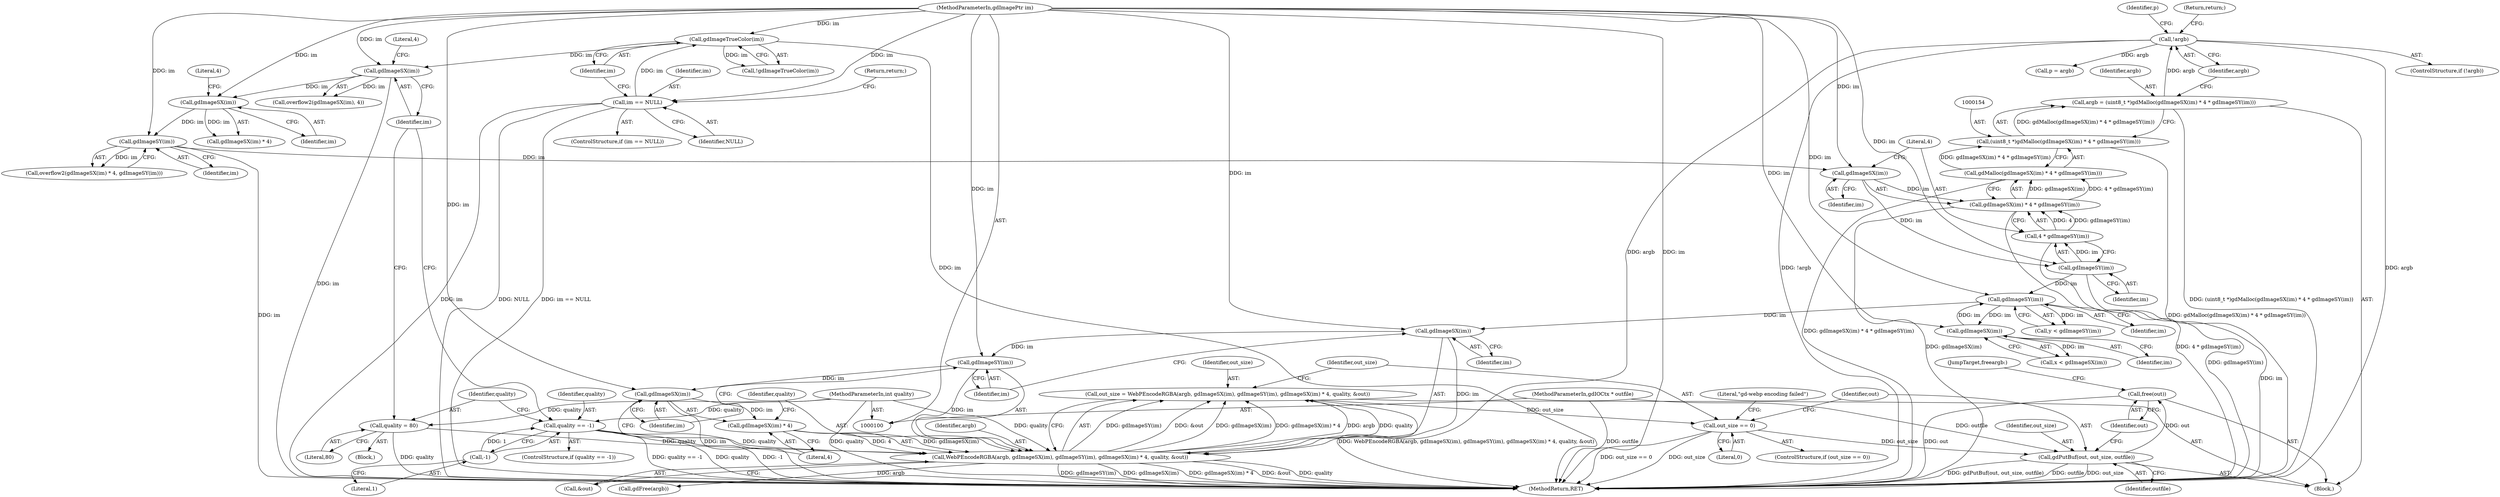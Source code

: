 digraph "0_libgd_40bec0f38f50e8510f5bb71a82f516d46facde03@API" {
"1000279" [label="(Call,free(out))"];
"1000275" [label="(Call,gdPutBuf(out, out_size, outfile))"];
"1000268" [label="(Call,out_size == 0)"];
"1000252" [label="(Call,out_size = WebPEncodeRGBA(argb, gdImageSX(im), gdImageSY(im), gdImageSX(im) * 4, quality, &out))"];
"1000254" [label="(Call,WebPEncodeRGBA(argb, gdImageSX(im), gdImageSY(im), gdImageSX(im) * 4, quality, &out))"];
"1000164" [label="(Call,!argb)"];
"1000151" [label="(Call,argb = (uint8_t *)gdMalloc(gdImageSX(im) * 4 * gdImageSY(im)))"];
"1000153" [label="(Call,(uint8_t *)gdMalloc(gdImageSX(im) * 4 * gdImageSY(im)))"];
"1000155" [label="(Call,gdMalloc(gdImageSX(im) * 4 * gdImageSY(im)))"];
"1000156" [label="(Call,gdImageSX(im) * 4 * gdImageSY(im))"];
"1000157" [label="(Call,gdImageSX(im))"];
"1000147" [label="(Call,gdImageSY(im))"];
"1000144" [label="(Call,gdImageSX(im))"];
"1000136" [label="(Call,gdImageSX(im))"];
"1000119" [label="(Call,gdImageTrueColor(im))"];
"1000112" [label="(Call,im == NULL)"];
"1000101" [label="(MethodParameterIn,gdImagePtr im)"];
"1000159" [label="(Call,4 * gdImageSY(im))"];
"1000161" [label="(Call,gdImageSY(im))"];
"1000260" [label="(Call,gdImageSX(im) * 4)"];
"1000261" [label="(Call,gdImageSX(im))"];
"1000258" [label="(Call,gdImageSY(im))"];
"1000256" [label="(Call,gdImageSX(im))"];
"1000177" [label="(Call,gdImageSY(im))"];
"1000188" [label="(Call,gdImageSX(im))"];
"1000131" [label="(Call,quality = 80)"];
"1000103" [label="(MethodParameterIn,int quality)"];
"1000126" [label="(Call,quality == -1)"];
"1000128" [label="(Call,-1)"];
"1000102" [label="(MethodParameterIn,gdIOCtx * outfile)"];
"1000167" [label="(Return,return;)"];
"1000265" [label="(Call,&out)"];
"1000280" [label="(Identifier,out)"];
"1000273" [label="(Literal,\"gd-webp encoding failed\")"];
"1000276" [label="(Identifier,out)"];
"1000284" [label="(MethodReturn,RET)"];
"1000253" [label="(Identifier,out_size)"];
"1000136" [label="(Call,gdImageSX(im))"];
"1000152" [label="(Identifier,argb)"];
"1000260" [label="(Call,gdImageSX(im) * 4)"];
"1000160" [label="(Literal,4)"];
"1000162" [label="(Identifier,im)"];
"1000133" [label="(Literal,80)"];
"1000269" [label="(Identifier,out_size)"];
"1000101" [label="(MethodParameterIn,gdImagePtr im)"];
"1000275" [label="(Call,gdPutBuf(out, out_size, outfile))"];
"1000111" [label="(ControlStructure,if (im == NULL))"];
"1000148" [label="(Identifier,im)"];
"1000258" [label="(Call,gdImageSY(im))"];
"1000165" [label="(Identifier,argb)"];
"1000118" [label="(Call,!gdImageTrueColor(im))"];
"1000281" [label="(JumpTarget,freeargb:)"];
"1000178" [label="(Identifier,im)"];
"1000125" [label="(ControlStructure,if (quality == -1))"];
"1000163" [label="(ControlStructure,if (!argb))"];
"1000145" [label="(Identifier,im)"];
"1000155" [label="(Call,gdMalloc(gdImageSX(im) * 4 * gdImageSY(im)))"];
"1000114" [label="(Identifier,NULL)"];
"1000120" [label="(Identifier,im)"];
"1000186" [label="(Call,x < gdImageSX(im))"];
"1000132" [label="(Identifier,quality)"];
"1000279" [label="(Call,free(out))"];
"1000113" [label="(Identifier,im)"];
"1000261" [label="(Call,gdImageSX(im))"];
"1000164" [label="(Call,!argb)"];
"1000270" [label="(Literal,0)"];
"1000144" [label="(Call,gdImageSX(im))"];
"1000143" [label="(Call,gdImageSX(im) * 4)"];
"1000147" [label="(Call,gdImageSY(im))"];
"1000177" [label="(Call,gdImageSY(im))"];
"1000156" [label="(Call,gdImageSX(im) * 4 * gdImageSY(im))"];
"1000129" [label="(Literal,1)"];
"1000112" [label="(Call,im == NULL)"];
"1000103" [label="(MethodParameterIn,int quality)"];
"1000126" [label="(Call,quality == -1)"];
"1000119" [label="(Call,gdImageTrueColor(im))"];
"1000277" [label="(Identifier,out_size)"];
"1000267" [label="(ControlStructure,if (out_size == 0))"];
"1000189" [label="(Identifier,im)"];
"1000159" [label="(Call,4 * gdImageSY(im))"];
"1000168" [label="(Call,p = argb)"];
"1000254" [label="(Call,WebPEncodeRGBA(argb, gdImageSX(im), gdImageSY(im), gdImageSX(im) * 4, quality, &out))"];
"1000268" [label="(Call,out_size == 0)"];
"1000278" [label="(Identifier,outfile)"];
"1000104" [label="(Block,)"];
"1000257" [label="(Identifier,im)"];
"1000116" [label="(Return,return;)"];
"1000255" [label="(Identifier,argb)"];
"1000169" [label="(Identifier,p)"];
"1000146" [label="(Literal,4)"];
"1000259" [label="(Identifier,im)"];
"1000158" [label="(Identifier,im)"];
"1000175" [label="(Call,y < gdImageSY(im))"];
"1000157" [label="(Call,gdImageSX(im))"];
"1000153" [label="(Call,(uint8_t *)gdMalloc(gdImageSX(im) * 4 * gdImageSY(im)))"];
"1000263" [label="(Literal,4)"];
"1000262" [label="(Identifier,im)"];
"1000127" [label="(Identifier,quality)"];
"1000161" [label="(Call,gdImageSY(im))"];
"1000188" [label="(Call,gdImageSX(im))"];
"1000256" [label="(Call,gdImageSX(im))"];
"1000282" [label="(Call,gdFree(argb))"];
"1000137" [label="(Identifier,im)"];
"1000135" [label="(Call,overflow2(gdImageSX(im), 4))"];
"1000131" [label="(Call,quality = 80)"];
"1000130" [label="(Block,)"];
"1000142" [label="(Call,overflow2(gdImageSX(im) * 4, gdImageSY(im)))"];
"1000151" [label="(Call,argb = (uint8_t *)gdMalloc(gdImageSX(im) * 4 * gdImageSY(im)))"];
"1000264" [label="(Identifier,quality)"];
"1000138" [label="(Literal,4)"];
"1000102" [label="(MethodParameterIn,gdIOCtx * outfile)"];
"1000128" [label="(Call,-1)"];
"1000252" [label="(Call,out_size = WebPEncodeRGBA(argb, gdImageSX(im), gdImageSY(im), gdImageSX(im) * 4, quality, &out))"];
"1000279" -> "1000104"  [label="AST: "];
"1000279" -> "1000280"  [label="CFG: "];
"1000280" -> "1000279"  [label="AST: "];
"1000281" -> "1000279"  [label="CFG: "];
"1000279" -> "1000284"  [label="DDG: out"];
"1000275" -> "1000279"  [label="DDG: out"];
"1000275" -> "1000104"  [label="AST: "];
"1000275" -> "1000278"  [label="CFG: "];
"1000276" -> "1000275"  [label="AST: "];
"1000277" -> "1000275"  [label="AST: "];
"1000278" -> "1000275"  [label="AST: "];
"1000280" -> "1000275"  [label="CFG: "];
"1000275" -> "1000284"  [label="DDG: gdPutBuf(out, out_size, outfile)"];
"1000275" -> "1000284"  [label="DDG: outfile"];
"1000275" -> "1000284"  [label="DDG: out_size"];
"1000268" -> "1000275"  [label="DDG: out_size"];
"1000102" -> "1000275"  [label="DDG: outfile"];
"1000268" -> "1000267"  [label="AST: "];
"1000268" -> "1000270"  [label="CFG: "];
"1000269" -> "1000268"  [label="AST: "];
"1000270" -> "1000268"  [label="AST: "];
"1000273" -> "1000268"  [label="CFG: "];
"1000276" -> "1000268"  [label="CFG: "];
"1000268" -> "1000284"  [label="DDG: out_size"];
"1000268" -> "1000284"  [label="DDG: out_size == 0"];
"1000252" -> "1000268"  [label="DDG: out_size"];
"1000252" -> "1000104"  [label="AST: "];
"1000252" -> "1000254"  [label="CFG: "];
"1000253" -> "1000252"  [label="AST: "];
"1000254" -> "1000252"  [label="AST: "];
"1000269" -> "1000252"  [label="CFG: "];
"1000252" -> "1000284"  [label="DDG: WebPEncodeRGBA(argb, gdImageSX(im), gdImageSY(im), gdImageSX(im) * 4, quality, &out)"];
"1000254" -> "1000252"  [label="DDG: gdImageSY(im)"];
"1000254" -> "1000252"  [label="DDG: &out"];
"1000254" -> "1000252"  [label="DDG: gdImageSX(im)"];
"1000254" -> "1000252"  [label="DDG: gdImageSX(im) * 4"];
"1000254" -> "1000252"  [label="DDG: argb"];
"1000254" -> "1000252"  [label="DDG: quality"];
"1000254" -> "1000265"  [label="CFG: "];
"1000255" -> "1000254"  [label="AST: "];
"1000256" -> "1000254"  [label="AST: "];
"1000258" -> "1000254"  [label="AST: "];
"1000260" -> "1000254"  [label="AST: "];
"1000264" -> "1000254"  [label="AST: "];
"1000265" -> "1000254"  [label="AST: "];
"1000254" -> "1000284"  [label="DDG: gdImageSX(im) * 4"];
"1000254" -> "1000284"  [label="DDG: &out"];
"1000254" -> "1000284"  [label="DDG: quality"];
"1000254" -> "1000284"  [label="DDG: gdImageSY(im)"];
"1000254" -> "1000284"  [label="DDG: gdImageSX(im)"];
"1000164" -> "1000254"  [label="DDG: argb"];
"1000260" -> "1000254"  [label="DDG: gdImageSX(im)"];
"1000260" -> "1000254"  [label="DDG: 4"];
"1000256" -> "1000254"  [label="DDG: im"];
"1000258" -> "1000254"  [label="DDG: im"];
"1000131" -> "1000254"  [label="DDG: quality"];
"1000126" -> "1000254"  [label="DDG: quality"];
"1000103" -> "1000254"  [label="DDG: quality"];
"1000254" -> "1000282"  [label="DDG: argb"];
"1000164" -> "1000163"  [label="AST: "];
"1000164" -> "1000165"  [label="CFG: "];
"1000165" -> "1000164"  [label="AST: "];
"1000167" -> "1000164"  [label="CFG: "];
"1000169" -> "1000164"  [label="CFG: "];
"1000164" -> "1000284"  [label="DDG: !argb"];
"1000164" -> "1000284"  [label="DDG: argb"];
"1000151" -> "1000164"  [label="DDG: argb"];
"1000164" -> "1000168"  [label="DDG: argb"];
"1000151" -> "1000104"  [label="AST: "];
"1000151" -> "1000153"  [label="CFG: "];
"1000152" -> "1000151"  [label="AST: "];
"1000153" -> "1000151"  [label="AST: "];
"1000165" -> "1000151"  [label="CFG: "];
"1000151" -> "1000284"  [label="DDG: (uint8_t *)gdMalloc(gdImageSX(im) * 4 * gdImageSY(im))"];
"1000153" -> "1000151"  [label="DDG: gdMalloc(gdImageSX(im) * 4 * gdImageSY(im))"];
"1000153" -> "1000155"  [label="CFG: "];
"1000154" -> "1000153"  [label="AST: "];
"1000155" -> "1000153"  [label="AST: "];
"1000153" -> "1000284"  [label="DDG: gdMalloc(gdImageSX(im) * 4 * gdImageSY(im))"];
"1000155" -> "1000153"  [label="DDG: gdImageSX(im) * 4 * gdImageSY(im)"];
"1000155" -> "1000156"  [label="CFG: "];
"1000156" -> "1000155"  [label="AST: "];
"1000155" -> "1000284"  [label="DDG: gdImageSX(im) * 4 * gdImageSY(im)"];
"1000156" -> "1000155"  [label="DDG: gdImageSX(im)"];
"1000156" -> "1000155"  [label="DDG: 4 * gdImageSY(im)"];
"1000156" -> "1000159"  [label="CFG: "];
"1000157" -> "1000156"  [label="AST: "];
"1000159" -> "1000156"  [label="AST: "];
"1000156" -> "1000284"  [label="DDG: gdImageSX(im)"];
"1000156" -> "1000284"  [label="DDG: 4 * gdImageSY(im)"];
"1000157" -> "1000156"  [label="DDG: im"];
"1000159" -> "1000156"  [label="DDG: 4"];
"1000159" -> "1000156"  [label="DDG: gdImageSY(im)"];
"1000157" -> "1000158"  [label="CFG: "];
"1000158" -> "1000157"  [label="AST: "];
"1000160" -> "1000157"  [label="CFG: "];
"1000147" -> "1000157"  [label="DDG: im"];
"1000101" -> "1000157"  [label="DDG: im"];
"1000157" -> "1000161"  [label="DDG: im"];
"1000147" -> "1000142"  [label="AST: "];
"1000147" -> "1000148"  [label="CFG: "];
"1000148" -> "1000147"  [label="AST: "];
"1000142" -> "1000147"  [label="CFG: "];
"1000147" -> "1000284"  [label="DDG: im"];
"1000147" -> "1000142"  [label="DDG: im"];
"1000144" -> "1000147"  [label="DDG: im"];
"1000101" -> "1000147"  [label="DDG: im"];
"1000144" -> "1000143"  [label="AST: "];
"1000144" -> "1000145"  [label="CFG: "];
"1000145" -> "1000144"  [label="AST: "];
"1000146" -> "1000144"  [label="CFG: "];
"1000144" -> "1000143"  [label="DDG: im"];
"1000136" -> "1000144"  [label="DDG: im"];
"1000101" -> "1000144"  [label="DDG: im"];
"1000136" -> "1000135"  [label="AST: "];
"1000136" -> "1000137"  [label="CFG: "];
"1000137" -> "1000136"  [label="AST: "];
"1000138" -> "1000136"  [label="CFG: "];
"1000136" -> "1000284"  [label="DDG: im"];
"1000136" -> "1000135"  [label="DDG: im"];
"1000119" -> "1000136"  [label="DDG: im"];
"1000101" -> "1000136"  [label="DDG: im"];
"1000119" -> "1000118"  [label="AST: "];
"1000119" -> "1000120"  [label="CFG: "];
"1000120" -> "1000119"  [label="AST: "];
"1000118" -> "1000119"  [label="CFG: "];
"1000119" -> "1000284"  [label="DDG: im"];
"1000119" -> "1000118"  [label="DDG: im"];
"1000112" -> "1000119"  [label="DDG: im"];
"1000101" -> "1000119"  [label="DDG: im"];
"1000112" -> "1000111"  [label="AST: "];
"1000112" -> "1000114"  [label="CFG: "];
"1000113" -> "1000112"  [label="AST: "];
"1000114" -> "1000112"  [label="AST: "];
"1000116" -> "1000112"  [label="CFG: "];
"1000120" -> "1000112"  [label="CFG: "];
"1000112" -> "1000284"  [label="DDG: NULL"];
"1000112" -> "1000284"  [label="DDG: im == NULL"];
"1000112" -> "1000284"  [label="DDG: im"];
"1000101" -> "1000112"  [label="DDG: im"];
"1000101" -> "1000100"  [label="AST: "];
"1000101" -> "1000284"  [label="DDG: im"];
"1000101" -> "1000161"  [label="DDG: im"];
"1000101" -> "1000177"  [label="DDG: im"];
"1000101" -> "1000188"  [label="DDG: im"];
"1000101" -> "1000256"  [label="DDG: im"];
"1000101" -> "1000258"  [label="DDG: im"];
"1000101" -> "1000261"  [label="DDG: im"];
"1000159" -> "1000161"  [label="CFG: "];
"1000160" -> "1000159"  [label="AST: "];
"1000161" -> "1000159"  [label="AST: "];
"1000159" -> "1000284"  [label="DDG: gdImageSY(im)"];
"1000161" -> "1000159"  [label="DDG: im"];
"1000161" -> "1000162"  [label="CFG: "];
"1000162" -> "1000161"  [label="AST: "];
"1000161" -> "1000284"  [label="DDG: im"];
"1000161" -> "1000177"  [label="DDG: im"];
"1000260" -> "1000263"  [label="CFG: "];
"1000261" -> "1000260"  [label="AST: "];
"1000263" -> "1000260"  [label="AST: "];
"1000264" -> "1000260"  [label="CFG: "];
"1000261" -> "1000260"  [label="DDG: im"];
"1000261" -> "1000262"  [label="CFG: "];
"1000262" -> "1000261"  [label="AST: "];
"1000263" -> "1000261"  [label="CFG: "];
"1000261" -> "1000284"  [label="DDG: im"];
"1000258" -> "1000261"  [label="DDG: im"];
"1000258" -> "1000259"  [label="CFG: "];
"1000259" -> "1000258"  [label="AST: "];
"1000262" -> "1000258"  [label="CFG: "];
"1000256" -> "1000258"  [label="DDG: im"];
"1000256" -> "1000257"  [label="CFG: "];
"1000257" -> "1000256"  [label="AST: "];
"1000259" -> "1000256"  [label="CFG: "];
"1000177" -> "1000256"  [label="DDG: im"];
"1000177" -> "1000175"  [label="AST: "];
"1000177" -> "1000178"  [label="CFG: "];
"1000178" -> "1000177"  [label="AST: "];
"1000175" -> "1000177"  [label="CFG: "];
"1000177" -> "1000175"  [label="DDG: im"];
"1000188" -> "1000177"  [label="DDG: im"];
"1000177" -> "1000188"  [label="DDG: im"];
"1000188" -> "1000186"  [label="AST: "];
"1000188" -> "1000189"  [label="CFG: "];
"1000189" -> "1000188"  [label="AST: "];
"1000186" -> "1000188"  [label="CFG: "];
"1000188" -> "1000186"  [label="DDG: im"];
"1000131" -> "1000130"  [label="AST: "];
"1000131" -> "1000133"  [label="CFG: "];
"1000132" -> "1000131"  [label="AST: "];
"1000133" -> "1000131"  [label="AST: "];
"1000137" -> "1000131"  [label="CFG: "];
"1000131" -> "1000284"  [label="DDG: quality"];
"1000103" -> "1000131"  [label="DDG: quality"];
"1000103" -> "1000100"  [label="AST: "];
"1000103" -> "1000284"  [label="DDG: quality"];
"1000103" -> "1000126"  [label="DDG: quality"];
"1000126" -> "1000125"  [label="AST: "];
"1000126" -> "1000128"  [label="CFG: "];
"1000127" -> "1000126"  [label="AST: "];
"1000128" -> "1000126"  [label="AST: "];
"1000132" -> "1000126"  [label="CFG: "];
"1000137" -> "1000126"  [label="CFG: "];
"1000126" -> "1000284"  [label="DDG: quality == -1"];
"1000126" -> "1000284"  [label="DDG: quality"];
"1000126" -> "1000284"  [label="DDG: -1"];
"1000128" -> "1000126"  [label="DDG: 1"];
"1000128" -> "1000129"  [label="CFG: "];
"1000129" -> "1000128"  [label="AST: "];
"1000102" -> "1000100"  [label="AST: "];
"1000102" -> "1000284"  [label="DDG: outfile"];
}
